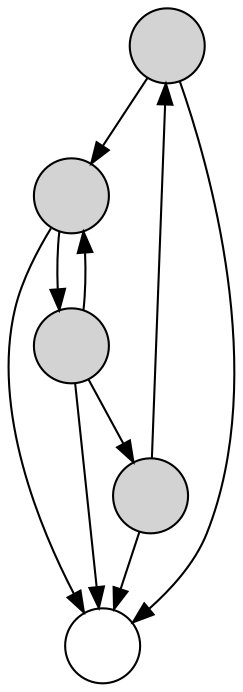 # Raphael Reitzig, 2012.
# MIT license

# Use 'circo'
digraph ss {
  a [label="",shape=circle,style=filled];
  b [label="",shape=circle,style=filled];
  c [label="",shape=circle,style=filled];
  d [label="",shape=circle,style=filled];
  e [label="",shape=circle];

  a -> e;
  b -> e;
  c -> e;
  d -> e;
  a -> b -> c -> d;
  c -> b;
  d -> a;
}
